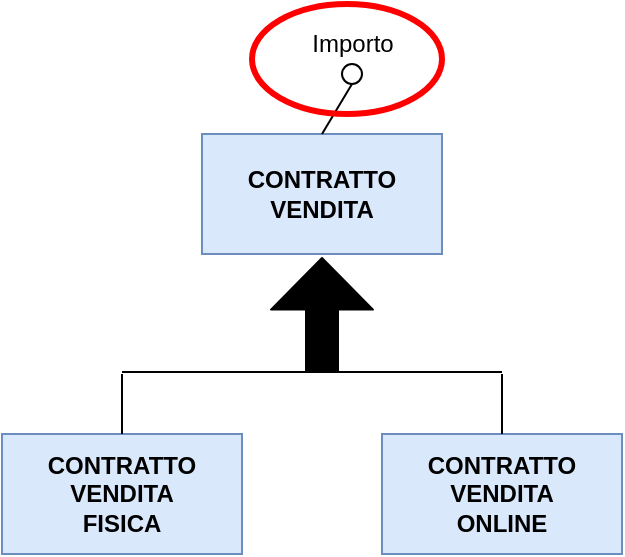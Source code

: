 <mxfile version="13.9.9" type="device"><diagram id="F8UsOf32YDtlmZs9T9XG" name="Pagina-1"><mxGraphModel dx="197" dy="1761" grid="1" gridSize="10" guides="1" tooltips="1" connect="1" arrows="1" fold="1" page="1" pageScale="1" pageWidth="827" pageHeight="1169" math="0" shadow="0"><root><mxCell id="0"/><mxCell id="1" parent="0"/><mxCell id="TX37_-FCPN6CT2hjjb5--1" value="&lt;b&gt;CONTRATTO VENDITA&lt;br&gt;ONLINE&lt;br&gt;&lt;/b&gt;" style="whiteSpace=wrap;html=1;align=center;fillColor=#dae8fc;strokeColor=#6c8ebf;" vertex="1" parent="1"><mxGeometry x="1140" y="-835" width="120" height="60" as="geometry"/></mxCell><mxCell id="TX37_-FCPN6CT2hjjb5--2" value="&lt;b&gt;CONTRATTO &lt;br&gt;VENDITA&lt;br&gt;FISICA&lt;br&gt;&lt;/b&gt;" style="whiteSpace=wrap;html=1;align=center;fillColor=#dae8fc;strokeColor=#6c8ebf;" vertex="1" parent="1"><mxGeometry x="950" y="-835" width="120" height="60" as="geometry"/></mxCell><mxCell id="TX37_-FCPN6CT2hjjb5--3" value="" style="endArrow=none;html=1;rounded=0;exitX=0.5;exitY=0;exitDx=0;exitDy=0;" edge="1" parent="1" source="TX37_-FCPN6CT2hjjb5--2"><mxGeometry relative="1" as="geometry"><mxPoint x="1280" y="-715" as="sourcePoint"/><mxPoint x="1010" y="-865" as="targetPoint"/></mxGeometry></mxCell><mxCell id="TX37_-FCPN6CT2hjjb5--4" value="" style="endArrow=none;html=1;rounded=0;exitX=0.5;exitY=0;exitDx=0;exitDy=0;" edge="1" parent="1" source="TX37_-FCPN6CT2hjjb5--1"><mxGeometry relative="1" as="geometry"><mxPoint x="1220" y="-850" as="sourcePoint"/><mxPoint x="1200" y="-865" as="targetPoint"/></mxGeometry></mxCell><mxCell id="TX37_-FCPN6CT2hjjb5--7" value="" style="shape=flexArrow;endArrow=classic;html=1;width=16;endSize=8.27;endWidth=34;fillColor=#000000;" edge="1" parent="1"><mxGeometry width="50" height="50" relative="1" as="geometry"><mxPoint x="1110" y="-866" as="sourcePoint"/><mxPoint x="1110" y="-923.5" as="targetPoint"/></mxGeometry></mxCell><mxCell id="TX37_-FCPN6CT2hjjb5--8" value="" style="endArrow=none;html=1;rounded=0;" edge="1" parent="1"><mxGeometry relative="1" as="geometry"><mxPoint x="1010" y="-866" as="sourcePoint"/><mxPoint x="1200" y="-866" as="targetPoint"/></mxGeometry></mxCell><mxCell id="TX37_-FCPN6CT2hjjb5--9" value="&lt;b&gt;CONTRATTO VENDITA&lt;br&gt;&lt;/b&gt;" style="whiteSpace=wrap;html=1;align=center;fillColor=#dae8fc;strokeColor=#6c8ebf;" vertex="1" parent="1"><mxGeometry x="1050" y="-985" width="120" height="60" as="geometry"/></mxCell><mxCell id="TX37_-FCPN6CT2hjjb5--11" value="" style="ellipse;whiteSpace=wrap;html=1;align=center;fontSize=15;fillColor=#FFFFFF;" vertex="1" parent="1"><mxGeometry x="1120" y="-1020" width="10" height="10" as="geometry"/></mxCell><mxCell id="TX37_-FCPN6CT2hjjb5--12" value="" style="endArrow=none;html=1;rounded=0;exitX=0.5;exitY=0;exitDx=0;exitDy=0;entryX=0.5;entryY=1;entryDx=0;entryDy=0;" edge="1" parent="1" source="TX37_-FCPN6CT2hjjb5--9" target="TX37_-FCPN6CT2hjjb5--11"><mxGeometry relative="1" as="geometry"><mxPoint x="920" y="-860" as="sourcePoint"/><mxPoint x="1080" y="-860" as="targetPoint"/></mxGeometry></mxCell><mxCell id="TX37_-FCPN6CT2hjjb5--13" value="Importo" style="text;html=1;align=center;verticalAlign=middle;resizable=0;points=[];autosize=1;" vertex="1" parent="1"><mxGeometry x="1095" y="-1040" width="60" height="20" as="geometry"/></mxCell><mxCell id="TX37_-FCPN6CT2hjjb5--14" value="" style="ellipse;whiteSpace=wrap;html=1;align=center;fillColor=none;rotation=0;strokeColor=#FF0000;strokeWidth=3;" vertex="1" parent="1"><mxGeometry x="1075" y="-1050" width="95" height="55" as="geometry"/></mxCell></root></mxGraphModel></diagram></mxfile>